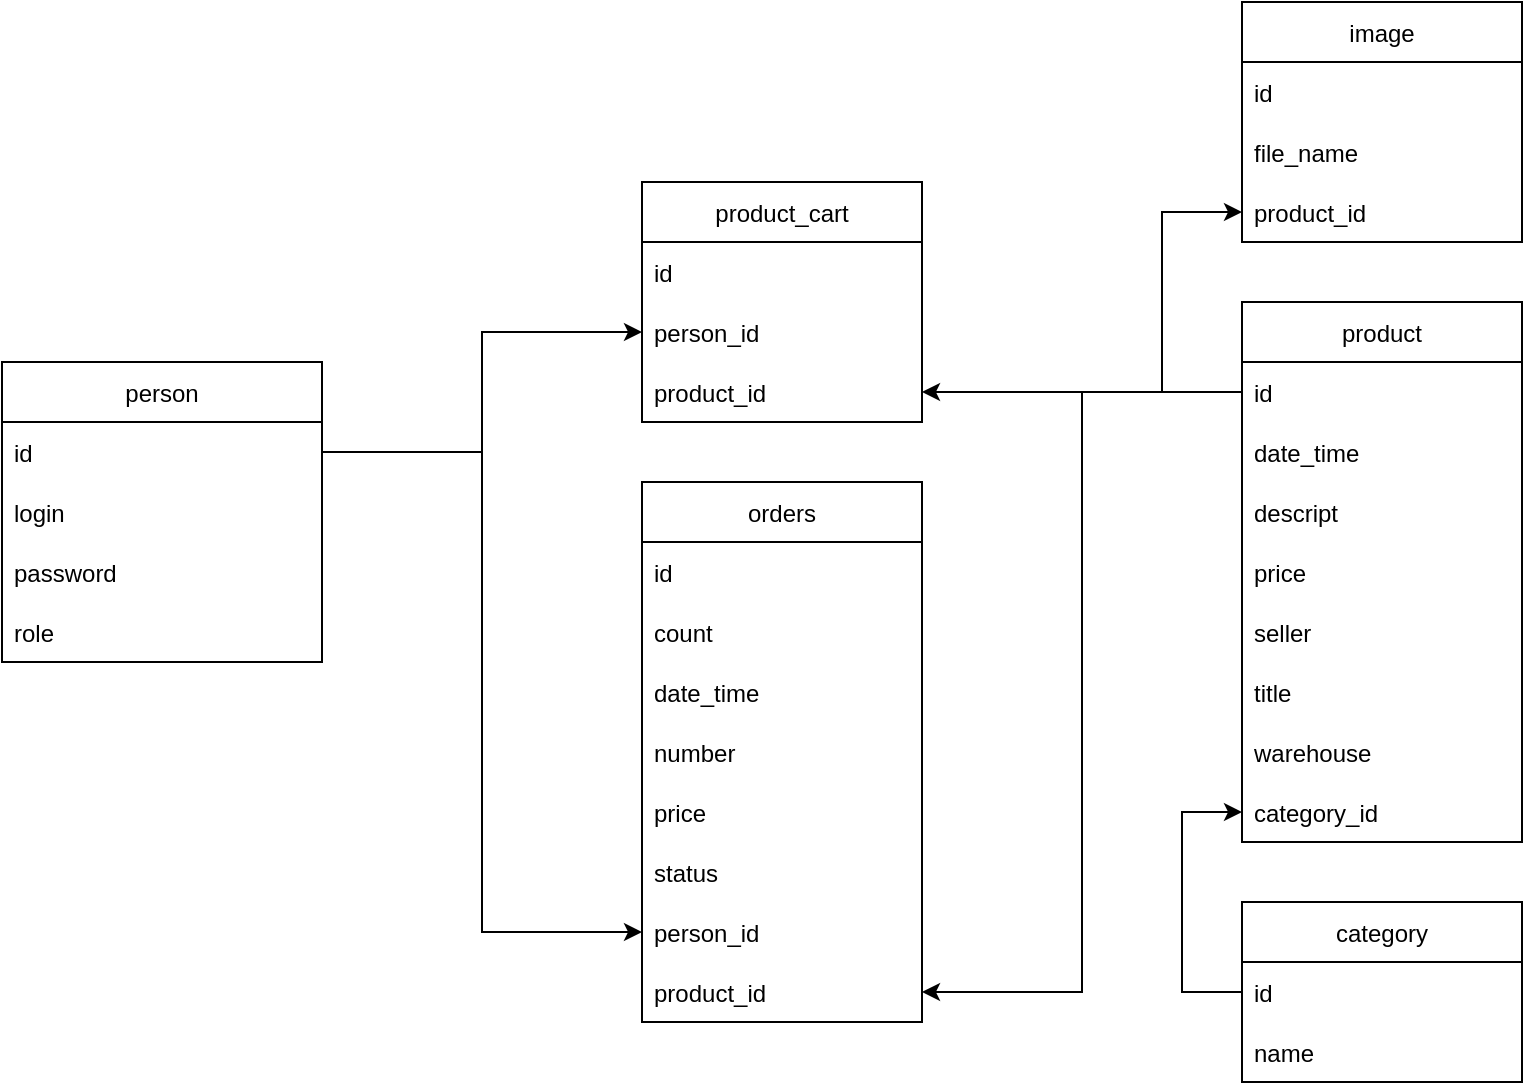 <mxfile version="20.3.2" type="device"><diagram id="B4zCWHSFje7U_rO9gCRK" name="Страница 1"><mxGraphModel dx="1422" dy="762" grid="1" gridSize="10" guides="1" tooltips="1" connect="1" arrows="1" fold="1" page="1" pageScale="1" pageWidth="1169" pageHeight="1654" math="0" shadow="0"><root><mxCell id="0"/><mxCell id="1" parent="0"/><mxCell id="Nzj2K2KaWiMm_L6rCOqW-1" value="person" style="swimlane;fontStyle=0;childLayout=stackLayout;horizontal=1;startSize=30;horizontalStack=0;resizeParent=1;resizeParentMax=0;resizeLast=0;collapsible=1;marginBottom=0;" vertex="1" parent="1"><mxGeometry x="150" y="280" width="160" height="150" as="geometry"/></mxCell><mxCell id="Nzj2K2KaWiMm_L6rCOqW-2" value="id" style="text;strokeColor=none;fillColor=none;align=left;verticalAlign=middle;spacingLeft=4;spacingRight=4;overflow=hidden;points=[[0,0.5],[1,0.5]];portConstraint=eastwest;rotatable=0;" vertex="1" parent="Nzj2K2KaWiMm_L6rCOqW-1"><mxGeometry y="30" width="160" height="30" as="geometry"/></mxCell><mxCell id="Nzj2K2KaWiMm_L6rCOqW-3" value="login" style="text;strokeColor=none;fillColor=none;align=left;verticalAlign=middle;spacingLeft=4;spacingRight=4;overflow=hidden;points=[[0,0.5],[1,0.5]];portConstraint=eastwest;rotatable=0;" vertex="1" parent="Nzj2K2KaWiMm_L6rCOqW-1"><mxGeometry y="60" width="160" height="30" as="geometry"/></mxCell><mxCell id="Nzj2K2KaWiMm_L6rCOqW-4" value="password" style="text;strokeColor=none;fillColor=none;align=left;verticalAlign=middle;spacingLeft=4;spacingRight=4;overflow=hidden;points=[[0,0.5],[1,0.5]];portConstraint=eastwest;rotatable=0;" vertex="1" parent="Nzj2K2KaWiMm_L6rCOqW-1"><mxGeometry y="90" width="160" height="30" as="geometry"/></mxCell><mxCell id="Nzj2K2KaWiMm_L6rCOqW-6" value="role" style="text;strokeColor=none;fillColor=none;align=left;verticalAlign=middle;spacingLeft=4;spacingRight=4;overflow=hidden;points=[[0,0.5],[1,0.5]];portConstraint=eastwest;rotatable=0;" vertex="1" parent="Nzj2K2KaWiMm_L6rCOqW-1"><mxGeometry y="120" width="160" height="30" as="geometry"/></mxCell><mxCell id="Nzj2K2KaWiMm_L6rCOqW-7" value="category" style="swimlane;fontStyle=0;childLayout=stackLayout;horizontal=1;startSize=30;horizontalStack=0;resizeParent=1;resizeParentMax=0;resizeLast=0;collapsible=1;marginBottom=0;" vertex="1" parent="1"><mxGeometry x="770" y="550" width="140" height="90" as="geometry"/></mxCell><mxCell id="Nzj2K2KaWiMm_L6rCOqW-8" value="id" style="text;strokeColor=none;fillColor=none;align=left;verticalAlign=middle;spacingLeft=4;spacingRight=4;overflow=hidden;points=[[0,0.5],[1,0.5]];portConstraint=eastwest;rotatable=0;" vertex="1" parent="Nzj2K2KaWiMm_L6rCOqW-7"><mxGeometry y="30" width="140" height="30" as="geometry"/></mxCell><mxCell id="Nzj2K2KaWiMm_L6rCOqW-9" value="name" style="text;strokeColor=none;fillColor=none;align=left;verticalAlign=middle;spacingLeft=4;spacingRight=4;overflow=hidden;points=[[0,0.5],[1,0.5]];portConstraint=eastwest;rotatable=0;" vertex="1" parent="Nzj2K2KaWiMm_L6rCOqW-7"><mxGeometry y="60" width="140" height="30" as="geometry"/></mxCell><mxCell id="Nzj2K2KaWiMm_L6rCOqW-12" value="image" style="swimlane;fontStyle=0;childLayout=stackLayout;horizontal=1;startSize=30;horizontalStack=0;resizeParent=1;resizeParentMax=0;resizeLast=0;collapsible=1;marginBottom=0;" vertex="1" parent="1"><mxGeometry x="770" y="100" width="140" height="120" as="geometry"/></mxCell><mxCell id="Nzj2K2KaWiMm_L6rCOqW-13" value="id" style="text;strokeColor=none;fillColor=none;align=left;verticalAlign=middle;spacingLeft=4;spacingRight=4;overflow=hidden;points=[[0,0.5],[1,0.5]];portConstraint=eastwest;rotatable=0;" vertex="1" parent="Nzj2K2KaWiMm_L6rCOqW-12"><mxGeometry y="30" width="140" height="30" as="geometry"/></mxCell><mxCell id="Nzj2K2KaWiMm_L6rCOqW-14" value="file_name" style="text;strokeColor=none;fillColor=none;align=left;verticalAlign=middle;spacingLeft=4;spacingRight=4;overflow=hidden;points=[[0,0.5],[1,0.5]];portConstraint=eastwest;rotatable=0;" vertex="1" parent="Nzj2K2KaWiMm_L6rCOqW-12"><mxGeometry y="60" width="140" height="30" as="geometry"/></mxCell><mxCell id="Nzj2K2KaWiMm_L6rCOqW-15" value="product_id" style="text;strokeColor=none;fillColor=none;align=left;verticalAlign=middle;spacingLeft=4;spacingRight=4;overflow=hidden;points=[[0,0.5],[1,0.5]];portConstraint=eastwest;rotatable=0;" vertex="1" parent="Nzj2K2KaWiMm_L6rCOqW-12"><mxGeometry y="90" width="140" height="30" as="geometry"/></mxCell><mxCell id="Nzj2K2KaWiMm_L6rCOqW-16" value="orders" style="swimlane;fontStyle=0;childLayout=stackLayout;horizontal=1;startSize=30;horizontalStack=0;resizeParent=1;resizeParentMax=0;resizeLast=0;collapsible=1;marginBottom=0;" vertex="1" parent="1"><mxGeometry x="470" y="340" width="140" height="270" as="geometry"/></mxCell><mxCell id="Nzj2K2KaWiMm_L6rCOqW-17" value="id" style="text;strokeColor=none;fillColor=none;align=left;verticalAlign=middle;spacingLeft=4;spacingRight=4;overflow=hidden;points=[[0,0.5],[1,0.5]];portConstraint=eastwest;rotatable=0;" vertex="1" parent="Nzj2K2KaWiMm_L6rCOqW-16"><mxGeometry y="30" width="140" height="30" as="geometry"/></mxCell><mxCell id="Nzj2K2KaWiMm_L6rCOqW-18" value="count" style="text;strokeColor=none;fillColor=none;align=left;verticalAlign=middle;spacingLeft=4;spacingRight=4;overflow=hidden;points=[[0,0.5],[1,0.5]];portConstraint=eastwest;rotatable=0;" vertex="1" parent="Nzj2K2KaWiMm_L6rCOqW-16"><mxGeometry y="60" width="140" height="30" as="geometry"/></mxCell><mxCell id="Nzj2K2KaWiMm_L6rCOqW-19" value="date_time" style="text;strokeColor=none;fillColor=none;align=left;verticalAlign=middle;spacingLeft=4;spacingRight=4;overflow=hidden;points=[[0,0.5],[1,0.5]];portConstraint=eastwest;rotatable=0;" vertex="1" parent="Nzj2K2KaWiMm_L6rCOqW-16"><mxGeometry y="90" width="140" height="30" as="geometry"/></mxCell><mxCell id="Nzj2K2KaWiMm_L6rCOqW-20" value="number" style="text;strokeColor=none;fillColor=none;align=left;verticalAlign=middle;spacingLeft=4;spacingRight=4;overflow=hidden;points=[[0,0.5],[1,0.5]];portConstraint=eastwest;rotatable=0;" vertex="1" parent="Nzj2K2KaWiMm_L6rCOqW-16"><mxGeometry y="120" width="140" height="30" as="geometry"/></mxCell><mxCell id="Nzj2K2KaWiMm_L6rCOqW-21" value="price" style="text;strokeColor=none;fillColor=none;align=left;verticalAlign=middle;spacingLeft=4;spacingRight=4;overflow=hidden;points=[[0,0.5],[1,0.5]];portConstraint=eastwest;rotatable=0;" vertex="1" parent="Nzj2K2KaWiMm_L6rCOqW-16"><mxGeometry y="150" width="140" height="30" as="geometry"/></mxCell><mxCell id="Nzj2K2KaWiMm_L6rCOqW-22" value="status" style="text;strokeColor=none;fillColor=none;align=left;verticalAlign=middle;spacingLeft=4;spacingRight=4;overflow=hidden;points=[[0,0.5],[1,0.5]];portConstraint=eastwest;rotatable=0;" vertex="1" parent="Nzj2K2KaWiMm_L6rCOqW-16"><mxGeometry y="180" width="140" height="30" as="geometry"/></mxCell><mxCell id="Nzj2K2KaWiMm_L6rCOqW-23" value="person_id" style="text;strokeColor=none;fillColor=none;align=left;verticalAlign=middle;spacingLeft=4;spacingRight=4;overflow=hidden;points=[[0,0.5],[1,0.5]];portConstraint=eastwest;rotatable=0;" vertex="1" parent="Nzj2K2KaWiMm_L6rCOqW-16"><mxGeometry y="210" width="140" height="30" as="geometry"/></mxCell><mxCell id="Nzj2K2KaWiMm_L6rCOqW-24" value="product_id" style="text;strokeColor=none;fillColor=none;align=left;verticalAlign=middle;spacingLeft=4;spacingRight=4;overflow=hidden;points=[[0,0.5],[1,0.5]];portConstraint=eastwest;rotatable=0;" vertex="1" parent="Nzj2K2KaWiMm_L6rCOqW-16"><mxGeometry y="240" width="140" height="30" as="geometry"/></mxCell><mxCell id="Nzj2K2KaWiMm_L6rCOqW-25" value="product" style="swimlane;fontStyle=0;childLayout=stackLayout;horizontal=1;startSize=30;horizontalStack=0;resizeParent=1;resizeParentMax=0;resizeLast=0;collapsible=1;marginBottom=0;" vertex="1" parent="1"><mxGeometry x="770" y="250" width="140" height="270" as="geometry"/></mxCell><mxCell id="Nzj2K2KaWiMm_L6rCOqW-26" value="id" style="text;strokeColor=none;fillColor=none;align=left;verticalAlign=middle;spacingLeft=4;spacingRight=4;overflow=hidden;points=[[0,0.5],[1,0.5]];portConstraint=eastwest;rotatable=0;" vertex="1" parent="Nzj2K2KaWiMm_L6rCOqW-25"><mxGeometry y="30" width="140" height="30" as="geometry"/></mxCell><mxCell id="Nzj2K2KaWiMm_L6rCOqW-27" value="date_time" style="text;strokeColor=none;fillColor=none;align=left;verticalAlign=middle;spacingLeft=4;spacingRight=4;overflow=hidden;points=[[0,0.5],[1,0.5]];portConstraint=eastwest;rotatable=0;" vertex="1" parent="Nzj2K2KaWiMm_L6rCOqW-25"><mxGeometry y="60" width="140" height="30" as="geometry"/></mxCell><mxCell id="Nzj2K2KaWiMm_L6rCOqW-28" value="descript" style="text;strokeColor=none;fillColor=none;align=left;verticalAlign=middle;spacingLeft=4;spacingRight=4;overflow=hidden;points=[[0,0.5],[1,0.5]];portConstraint=eastwest;rotatable=0;" vertex="1" parent="Nzj2K2KaWiMm_L6rCOqW-25"><mxGeometry y="90" width="140" height="30" as="geometry"/></mxCell><mxCell id="Nzj2K2KaWiMm_L6rCOqW-29" value="price" style="text;strokeColor=none;fillColor=none;align=left;verticalAlign=middle;spacingLeft=4;spacingRight=4;overflow=hidden;points=[[0,0.5],[1,0.5]];portConstraint=eastwest;rotatable=0;" vertex="1" parent="Nzj2K2KaWiMm_L6rCOqW-25"><mxGeometry y="120" width="140" height="30" as="geometry"/></mxCell><mxCell id="Nzj2K2KaWiMm_L6rCOqW-30" value="seller" style="text;strokeColor=none;fillColor=none;align=left;verticalAlign=middle;spacingLeft=4;spacingRight=4;overflow=hidden;points=[[0,0.5],[1,0.5]];portConstraint=eastwest;rotatable=0;" vertex="1" parent="Nzj2K2KaWiMm_L6rCOqW-25"><mxGeometry y="150" width="140" height="30" as="geometry"/></mxCell><mxCell id="Nzj2K2KaWiMm_L6rCOqW-31" value="title" style="text;strokeColor=none;fillColor=none;align=left;verticalAlign=middle;spacingLeft=4;spacingRight=4;overflow=hidden;points=[[0,0.5],[1,0.5]];portConstraint=eastwest;rotatable=0;" vertex="1" parent="Nzj2K2KaWiMm_L6rCOqW-25"><mxGeometry y="180" width="140" height="30" as="geometry"/></mxCell><mxCell id="Nzj2K2KaWiMm_L6rCOqW-32" value="warehouse" style="text;strokeColor=none;fillColor=none;align=left;verticalAlign=middle;spacingLeft=4;spacingRight=4;overflow=hidden;points=[[0,0.5],[1,0.5]];portConstraint=eastwest;rotatable=0;" vertex="1" parent="Nzj2K2KaWiMm_L6rCOqW-25"><mxGeometry y="210" width="140" height="30" as="geometry"/></mxCell><mxCell id="Nzj2K2KaWiMm_L6rCOqW-33" value="category_id" style="text;strokeColor=none;fillColor=none;align=left;verticalAlign=middle;spacingLeft=4;spacingRight=4;overflow=hidden;points=[[0,0.5],[1,0.5]];portConstraint=eastwest;rotatable=0;" vertex="1" parent="Nzj2K2KaWiMm_L6rCOqW-25"><mxGeometry y="240" width="140" height="30" as="geometry"/></mxCell><mxCell id="Nzj2K2KaWiMm_L6rCOqW-34" value="product_cart" style="swimlane;fontStyle=0;childLayout=stackLayout;horizontal=1;startSize=30;horizontalStack=0;resizeParent=1;resizeParentMax=0;resizeLast=0;collapsible=1;marginBottom=0;" vertex="1" parent="1"><mxGeometry x="470" y="190" width="140" height="120" as="geometry"/></mxCell><mxCell id="Nzj2K2KaWiMm_L6rCOqW-35" value="id" style="text;strokeColor=none;fillColor=none;align=left;verticalAlign=middle;spacingLeft=4;spacingRight=4;overflow=hidden;points=[[0,0.5],[1,0.5]];portConstraint=eastwest;rotatable=0;" vertex="1" parent="Nzj2K2KaWiMm_L6rCOqW-34"><mxGeometry y="30" width="140" height="30" as="geometry"/></mxCell><mxCell id="Nzj2K2KaWiMm_L6rCOqW-36" value="person_id" style="text;strokeColor=none;fillColor=none;align=left;verticalAlign=middle;spacingLeft=4;spacingRight=4;overflow=hidden;points=[[0,0.5],[1,0.5]];portConstraint=eastwest;rotatable=0;" vertex="1" parent="Nzj2K2KaWiMm_L6rCOqW-34"><mxGeometry y="60" width="140" height="30" as="geometry"/></mxCell><mxCell id="Nzj2K2KaWiMm_L6rCOqW-37" value="product_id" style="text;strokeColor=none;fillColor=none;align=left;verticalAlign=middle;spacingLeft=4;spacingRight=4;overflow=hidden;points=[[0,0.5],[1,0.5]];portConstraint=eastwest;rotatable=0;" vertex="1" parent="Nzj2K2KaWiMm_L6rCOqW-34"><mxGeometry y="90" width="140" height="30" as="geometry"/></mxCell><mxCell id="Nzj2K2KaWiMm_L6rCOqW-39" style="edgeStyle=orthogonalEdgeStyle;rounded=0;orthogonalLoop=1;jettySize=auto;html=1;" edge="1" parent="1" source="Nzj2K2KaWiMm_L6rCOqW-2" target="Nzj2K2KaWiMm_L6rCOqW-36"><mxGeometry relative="1" as="geometry"/></mxCell><mxCell id="Nzj2K2KaWiMm_L6rCOqW-40" style="edgeStyle=orthogonalEdgeStyle;rounded=0;orthogonalLoop=1;jettySize=auto;html=1;" edge="1" parent="1" source="Nzj2K2KaWiMm_L6rCOqW-2" target="Nzj2K2KaWiMm_L6rCOqW-23"><mxGeometry relative="1" as="geometry"/></mxCell><mxCell id="Nzj2K2KaWiMm_L6rCOqW-41" style="edgeStyle=orthogonalEdgeStyle;rounded=0;orthogonalLoop=1;jettySize=auto;html=1;entryX=0;entryY=0.5;entryDx=0;entryDy=0;" edge="1" parent="1" source="Nzj2K2KaWiMm_L6rCOqW-26" target="Nzj2K2KaWiMm_L6rCOqW-15"><mxGeometry relative="1" as="geometry"><Array as="points"><mxPoint x="730" y="295"/><mxPoint x="730" y="205"/></Array></mxGeometry></mxCell><mxCell id="Nzj2K2KaWiMm_L6rCOqW-42" style="edgeStyle=orthogonalEdgeStyle;rounded=0;orthogonalLoop=1;jettySize=auto;html=1;entryX=1;entryY=0.5;entryDx=0;entryDy=0;" edge="1" parent="1" source="Nzj2K2KaWiMm_L6rCOqW-26" target="Nzj2K2KaWiMm_L6rCOqW-37"><mxGeometry relative="1" as="geometry"/></mxCell><mxCell id="Nzj2K2KaWiMm_L6rCOqW-43" style="edgeStyle=orthogonalEdgeStyle;rounded=0;orthogonalLoop=1;jettySize=auto;html=1;exitX=0;exitY=0.5;exitDx=0;exitDy=0;" edge="1" parent="1" source="Nzj2K2KaWiMm_L6rCOqW-26" target="Nzj2K2KaWiMm_L6rCOqW-24"><mxGeometry relative="1" as="geometry"/></mxCell><mxCell id="Nzj2K2KaWiMm_L6rCOqW-44" style="edgeStyle=orthogonalEdgeStyle;rounded=0;orthogonalLoop=1;jettySize=auto;html=1;entryX=0;entryY=0.5;entryDx=0;entryDy=0;" edge="1" parent="1" source="Nzj2K2KaWiMm_L6rCOqW-8" target="Nzj2K2KaWiMm_L6rCOqW-33"><mxGeometry relative="1" as="geometry"><Array as="points"><mxPoint x="740" y="595"/><mxPoint x="740" y="505"/></Array></mxGeometry></mxCell></root></mxGraphModel></diagram></mxfile>